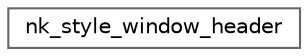 digraph "类继承关系图"
{
 // LATEX_PDF_SIZE
  bgcolor="transparent";
  edge [fontname=Helvetica,fontsize=10,labelfontname=Helvetica,labelfontsize=10];
  node [fontname=Helvetica,fontsize=10,shape=box,height=0.2,width=0.4];
  rankdir="LR";
  Node0 [id="Node000000",label="nk_style_window_header",height=0.2,width=0.4,color="grey40", fillcolor="white", style="filled",URL="$structnk__style__window__header.html",tooltip=" "];
}
